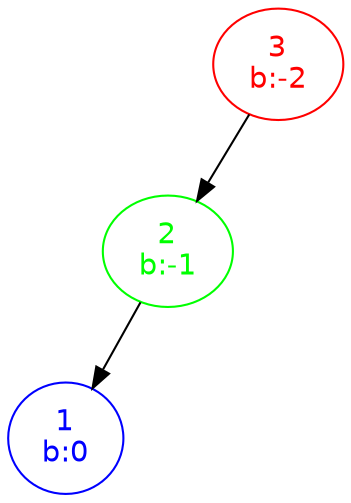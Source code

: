 digraph G {
	graph [fontname = "Helvetica"];
	node [fontname = "Helvetica"];
	edge [fontname = "Helvetica"];

	3 [label="3\nb:-2",fontcolor=red];
	2 [label="2\nb:-1",fontcolor=green];
	1 [label="1\nb:0",fontcolor=blue];

	3 [color=red];
	2 [color=green];
	1 [color=blue];

	3 -> 2;
	m3 [label="", width=0.1, style=invis];
	3 -> m3 [style=invis];
	r3 [label="", width=0.1, style=invis];
	3 -> r3 [style=invis];
	{rank=same 2 -> m3 -> r3 [style=invis]};

	2 -> 1;
	l2 [label="", width=0.1, style=invis];
	2 -> l2 [style=invis];
	r2 [label="", width=0.1, style=invis];
	2 -> r2 [style=invis];
	{rank=same 1 -> l2 -> r2 [style=invis]};
}

